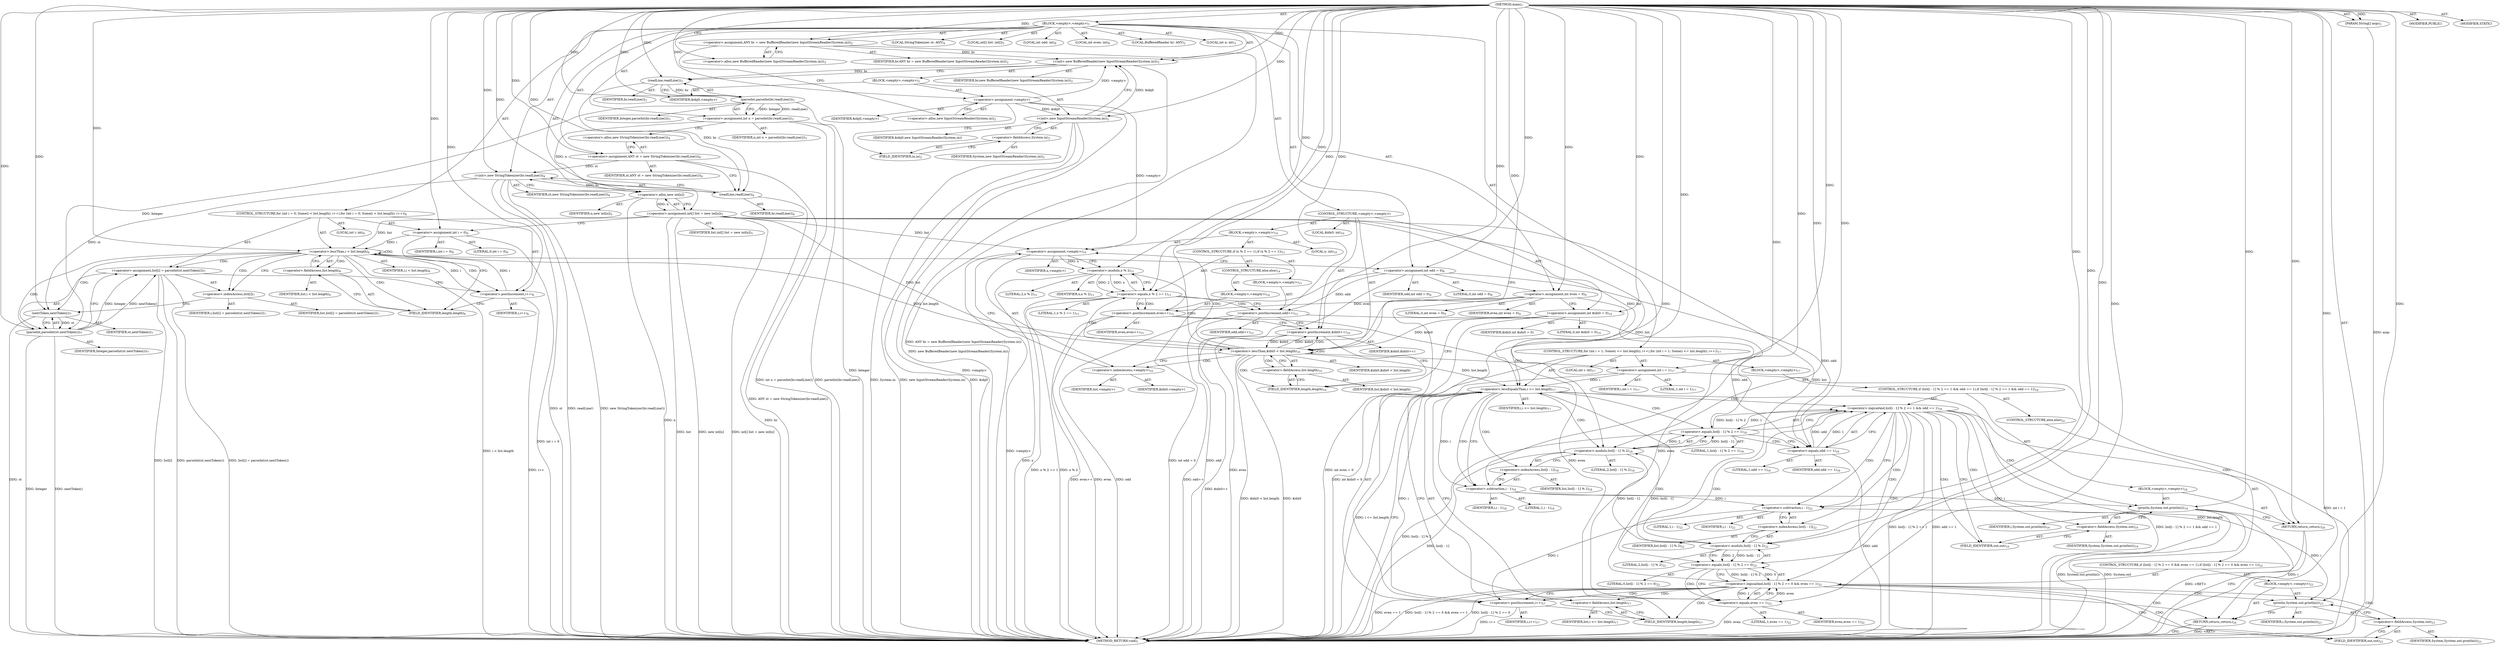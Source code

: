 digraph "main" {  
"21" [label = <(METHOD,main)<SUB>1</SUB>> ]
"22" [label = <(PARAM,String[] args)<SUB>1</SUB>> ]
"23" [label = <(BLOCK,&lt;empty&gt;,&lt;empty&gt;)<SUB>1</SUB>> ]
"4" [label = <(LOCAL,BufferedReader br: ANY)<SUB>2</SUB>> ]
"24" [label = <(&lt;operator&gt;.assignment,ANY br = new BufferedReader(new InputStreamReader(System.in)))<SUB>2</SUB>> ]
"25" [label = <(IDENTIFIER,br,ANY br = new BufferedReader(new InputStreamReader(System.in)))<SUB>2</SUB>> ]
"26" [label = <(&lt;operator&gt;.alloc,new BufferedReader(new InputStreamReader(System.in)))<SUB>2</SUB>> ]
"27" [label = <(&lt;init&gt;,new BufferedReader(new InputStreamReader(System.in)))<SUB>2</SUB>> ]
"3" [label = <(IDENTIFIER,br,new BufferedReader(new InputStreamReader(System.in)))<SUB>2</SUB>> ]
"28" [label = <(BLOCK,&lt;empty&gt;,&lt;empty&gt;)<SUB>2</SUB>> ]
"29" [label = <(&lt;operator&gt;.assignment,&lt;empty&gt;)> ]
"30" [label = <(IDENTIFIER,$obj0,&lt;empty&gt;)> ]
"31" [label = <(&lt;operator&gt;.alloc,new InputStreamReader(System.in))<SUB>2</SUB>> ]
"32" [label = <(&lt;init&gt;,new InputStreamReader(System.in))<SUB>2</SUB>> ]
"33" [label = <(IDENTIFIER,$obj0,new InputStreamReader(System.in))> ]
"34" [label = <(&lt;operator&gt;.fieldAccess,System.in)<SUB>2</SUB>> ]
"35" [label = <(IDENTIFIER,System,new InputStreamReader(System.in))<SUB>2</SUB>> ]
"36" [label = <(FIELD_IDENTIFIER,in,in)<SUB>2</SUB>> ]
"37" [label = <(IDENTIFIER,$obj0,&lt;empty&gt;)> ]
"38" [label = <(LOCAL,int n: int)<SUB>3</SUB>> ]
"39" [label = <(&lt;operator&gt;.assignment,int n = parseInt(br.readLine()))<SUB>3</SUB>> ]
"40" [label = <(IDENTIFIER,n,int n = parseInt(br.readLine()))<SUB>3</SUB>> ]
"41" [label = <(parseInt,parseInt(br.readLine()))<SUB>3</SUB>> ]
"42" [label = <(IDENTIFIER,Integer,parseInt(br.readLine()))<SUB>3</SUB>> ]
"43" [label = <(readLine,readLine())<SUB>3</SUB>> ]
"44" [label = <(IDENTIFIER,br,readLine())<SUB>3</SUB>> ]
"6" [label = <(LOCAL,StringTokenizer st: ANY)<SUB>4</SUB>> ]
"45" [label = <(&lt;operator&gt;.assignment,ANY st = new StringTokenizer(br.readLine()))<SUB>4</SUB>> ]
"46" [label = <(IDENTIFIER,st,ANY st = new StringTokenizer(br.readLine()))<SUB>4</SUB>> ]
"47" [label = <(&lt;operator&gt;.alloc,new StringTokenizer(br.readLine()))<SUB>4</SUB>> ]
"48" [label = <(&lt;init&gt;,new StringTokenizer(br.readLine()))<SUB>4</SUB>> ]
"5" [label = <(IDENTIFIER,st,new StringTokenizer(br.readLine()))<SUB>4</SUB>> ]
"49" [label = <(readLine,readLine())<SUB>4</SUB>> ]
"50" [label = <(IDENTIFIER,br,readLine())<SUB>4</SUB>> ]
"51" [label = <(LOCAL,int[] list: int[])<SUB>5</SUB>> ]
"52" [label = <(&lt;operator&gt;.assignment,int[] list = new int[n])<SUB>5</SUB>> ]
"53" [label = <(IDENTIFIER,list,int[] list = new int[n])<SUB>5</SUB>> ]
"54" [label = <(&lt;operator&gt;.alloc,new int[n])> ]
"55" [label = <(IDENTIFIER,n,new int[n])<SUB>5</SUB>> ]
"56" [label = <(CONTROL_STRUCTURE,for (int i = 0; Some(i &lt; list.length); i++),for (int i = 0; Some(i &lt; list.length); i++))<SUB>6</SUB>> ]
"57" [label = <(LOCAL,int i: int)<SUB>6</SUB>> ]
"58" [label = <(&lt;operator&gt;.assignment,int i = 0)<SUB>6</SUB>> ]
"59" [label = <(IDENTIFIER,i,int i = 0)<SUB>6</SUB>> ]
"60" [label = <(LITERAL,0,int i = 0)<SUB>6</SUB>> ]
"61" [label = <(&lt;operator&gt;.lessThan,i &lt; list.length)<SUB>6</SUB>> ]
"62" [label = <(IDENTIFIER,i,i &lt; list.length)<SUB>6</SUB>> ]
"63" [label = <(&lt;operator&gt;.fieldAccess,list.length)<SUB>6</SUB>> ]
"64" [label = <(IDENTIFIER,list,i &lt; list.length)<SUB>6</SUB>> ]
"65" [label = <(FIELD_IDENTIFIER,length,length)<SUB>6</SUB>> ]
"66" [label = <(&lt;operator&gt;.postIncrement,i++)<SUB>6</SUB>> ]
"67" [label = <(IDENTIFIER,i,i++)<SUB>6</SUB>> ]
"68" [label = <(&lt;operator&gt;.assignment,list[i] = parseInt(st.nextToken()))<SUB>7</SUB>> ]
"69" [label = <(&lt;operator&gt;.indexAccess,list[i])<SUB>7</SUB>> ]
"70" [label = <(IDENTIFIER,list,list[i] = parseInt(st.nextToken()))<SUB>7</SUB>> ]
"71" [label = <(IDENTIFIER,i,list[i] = parseInt(st.nextToken()))<SUB>7</SUB>> ]
"72" [label = <(parseInt,parseInt(st.nextToken()))<SUB>7</SUB>> ]
"73" [label = <(IDENTIFIER,Integer,parseInt(st.nextToken()))<SUB>7</SUB>> ]
"74" [label = <(nextToken,nextToken())<SUB>7</SUB>> ]
"75" [label = <(IDENTIFIER,st,nextToken())<SUB>7</SUB>> ]
"76" [label = <(LOCAL,int odd: int)<SUB>8</SUB>> ]
"77" [label = <(&lt;operator&gt;.assignment,int odd = 0)<SUB>8</SUB>> ]
"78" [label = <(IDENTIFIER,odd,int odd = 0)<SUB>8</SUB>> ]
"79" [label = <(LITERAL,0,int odd = 0)<SUB>8</SUB>> ]
"80" [label = <(LOCAL,int even: int)<SUB>9</SUB>> ]
"81" [label = <(&lt;operator&gt;.assignment,int even = 0)<SUB>9</SUB>> ]
"82" [label = <(IDENTIFIER,even,int even = 0)<SUB>9</SUB>> ]
"83" [label = <(LITERAL,0,int even = 0)<SUB>9</SUB>> ]
"84" [label = <(CONTROL_STRUCTURE,&lt;empty&gt;,&lt;empty&gt;)> ]
"85" [label = <(LOCAL,$idx0: int)<SUB>10</SUB>> ]
"86" [label = <(&lt;operator&gt;.assignment,int $idx0 = 0)<SUB>10</SUB>> ]
"87" [label = <(IDENTIFIER,$idx0,int $idx0 = 0)> ]
"88" [label = <(LITERAL,0,int $idx0 = 0)<SUB>10</SUB>> ]
"89" [label = <(&lt;operator&gt;.lessThan,$idx0 &lt; list.length)<SUB>10</SUB>> ]
"90" [label = <(IDENTIFIER,$idx0,$idx0 &lt; list.length)> ]
"91" [label = <(&lt;operator&gt;.fieldAccess,list.length)<SUB>10</SUB>> ]
"92" [label = <(IDENTIFIER,list,$idx0 &lt; list.length)> ]
"93" [label = <(FIELD_IDENTIFIER,length,length)<SUB>10</SUB>> ]
"94" [label = <(&lt;operator&gt;.postIncrement,$idx0++)<SUB>10</SUB>> ]
"95" [label = <(IDENTIFIER,$idx0,$idx0++)> ]
"96" [label = <(BLOCK,&lt;empty&gt;,&lt;empty&gt;)<SUB>10</SUB>> ]
"97" [label = <(LOCAL,x: int)<SUB>10</SUB>> ]
"98" [label = <(&lt;operator&gt;.assignment,&lt;empty&gt;)<SUB>10</SUB>> ]
"99" [label = <(IDENTIFIER,x,&lt;empty&gt;)> ]
"100" [label = <(&lt;operator&gt;.indexAccess,&lt;empty&gt;)<SUB>10</SUB>> ]
"101" [label = <(IDENTIFIER,list,&lt;empty&gt;)> ]
"102" [label = <(IDENTIFIER,$idx0,&lt;empty&gt;)> ]
"103" [label = <(CONTROL_STRUCTURE,if (x % 2 == 1),if (x % 2 == 1))<SUB>11</SUB>> ]
"104" [label = <(&lt;operator&gt;.equals,x % 2 == 1)<SUB>11</SUB>> ]
"105" [label = <(&lt;operator&gt;.modulo,x % 2)<SUB>11</SUB>> ]
"106" [label = <(IDENTIFIER,x,x % 2)<SUB>11</SUB>> ]
"107" [label = <(LITERAL,2,x % 2)<SUB>11</SUB>> ]
"108" [label = <(LITERAL,1,x % 2 == 1)<SUB>11</SUB>> ]
"109" [label = <(BLOCK,&lt;empty&gt;,&lt;empty&gt;)<SUB>11</SUB>> ]
"110" [label = <(&lt;operator&gt;.postIncrement,odd++)<SUB>12</SUB>> ]
"111" [label = <(IDENTIFIER,odd,odd++)<SUB>12</SUB>> ]
"112" [label = <(CONTROL_STRUCTURE,else,else)<SUB>14</SUB>> ]
"113" [label = <(BLOCK,&lt;empty&gt;,&lt;empty&gt;)<SUB>14</SUB>> ]
"114" [label = <(&lt;operator&gt;.postIncrement,even++)<SUB>15</SUB>> ]
"115" [label = <(IDENTIFIER,even,even++)<SUB>15</SUB>> ]
"116" [label = <(CONTROL_STRUCTURE,for (int i = 1; Some(i &lt;= list.length); i++),for (int i = 1; Some(i &lt;= list.length); i++))<SUB>17</SUB>> ]
"117" [label = <(LOCAL,int i: int)<SUB>17</SUB>> ]
"118" [label = <(&lt;operator&gt;.assignment,int i = 1)<SUB>17</SUB>> ]
"119" [label = <(IDENTIFIER,i,int i = 1)<SUB>17</SUB>> ]
"120" [label = <(LITERAL,1,int i = 1)<SUB>17</SUB>> ]
"121" [label = <(&lt;operator&gt;.lessEqualsThan,i &lt;= list.length)<SUB>17</SUB>> ]
"122" [label = <(IDENTIFIER,i,i &lt;= list.length)<SUB>17</SUB>> ]
"123" [label = <(&lt;operator&gt;.fieldAccess,list.length)<SUB>17</SUB>> ]
"124" [label = <(IDENTIFIER,list,i &lt;= list.length)<SUB>17</SUB>> ]
"125" [label = <(FIELD_IDENTIFIER,length,length)<SUB>17</SUB>> ]
"126" [label = <(&lt;operator&gt;.postIncrement,i++)<SUB>17</SUB>> ]
"127" [label = <(IDENTIFIER,i,i++)<SUB>17</SUB>> ]
"128" [label = <(BLOCK,&lt;empty&gt;,&lt;empty&gt;)<SUB>17</SUB>> ]
"129" [label = <(CONTROL_STRUCTURE,if (list[i - 1] % 2 == 1 &amp;&amp; odd == 1),if (list[i - 1] % 2 == 1 &amp;&amp; odd == 1))<SUB>18</SUB>> ]
"130" [label = <(&lt;operator&gt;.logicalAnd,list[i - 1] % 2 == 1 &amp;&amp; odd == 1)<SUB>18</SUB>> ]
"131" [label = <(&lt;operator&gt;.equals,list[i - 1] % 2 == 1)<SUB>18</SUB>> ]
"132" [label = <(&lt;operator&gt;.modulo,list[i - 1] % 2)<SUB>18</SUB>> ]
"133" [label = <(&lt;operator&gt;.indexAccess,list[i - 1])<SUB>18</SUB>> ]
"134" [label = <(IDENTIFIER,list,list[i - 1] % 2)<SUB>18</SUB>> ]
"135" [label = <(&lt;operator&gt;.subtraction,i - 1)<SUB>18</SUB>> ]
"136" [label = <(IDENTIFIER,i,i - 1)<SUB>18</SUB>> ]
"137" [label = <(LITERAL,1,i - 1)<SUB>18</SUB>> ]
"138" [label = <(LITERAL,2,list[i - 1] % 2)<SUB>18</SUB>> ]
"139" [label = <(LITERAL,1,list[i - 1] % 2 == 1)<SUB>18</SUB>> ]
"140" [label = <(&lt;operator&gt;.equals,odd == 1)<SUB>18</SUB>> ]
"141" [label = <(IDENTIFIER,odd,odd == 1)<SUB>18</SUB>> ]
"142" [label = <(LITERAL,1,odd == 1)<SUB>18</SUB>> ]
"143" [label = <(BLOCK,&lt;empty&gt;,&lt;empty&gt;)<SUB>18</SUB>> ]
"144" [label = <(println,System.out.println(i))<SUB>19</SUB>> ]
"145" [label = <(&lt;operator&gt;.fieldAccess,System.out)<SUB>19</SUB>> ]
"146" [label = <(IDENTIFIER,System,System.out.println(i))<SUB>19</SUB>> ]
"147" [label = <(FIELD_IDENTIFIER,out,out)<SUB>19</SUB>> ]
"148" [label = <(IDENTIFIER,i,System.out.println(i))<SUB>19</SUB>> ]
"149" [label = <(RETURN,return;,return;)<SUB>20</SUB>> ]
"150" [label = <(CONTROL_STRUCTURE,else,else)<SUB>22</SUB>> ]
"151" [label = <(CONTROL_STRUCTURE,if (list[i - 1] % 2 == 0 &amp;&amp; even == 1),if (list[i - 1] % 2 == 0 &amp;&amp; even == 1))<SUB>22</SUB>> ]
"152" [label = <(&lt;operator&gt;.logicalAnd,list[i - 1] % 2 == 0 &amp;&amp; even == 1)<SUB>22</SUB>> ]
"153" [label = <(&lt;operator&gt;.equals,list[i - 1] % 2 == 0)<SUB>22</SUB>> ]
"154" [label = <(&lt;operator&gt;.modulo,list[i - 1] % 2)<SUB>22</SUB>> ]
"155" [label = <(&lt;operator&gt;.indexAccess,list[i - 1])<SUB>22</SUB>> ]
"156" [label = <(IDENTIFIER,list,list[i - 1] % 2)<SUB>22</SUB>> ]
"157" [label = <(&lt;operator&gt;.subtraction,i - 1)<SUB>22</SUB>> ]
"158" [label = <(IDENTIFIER,i,i - 1)<SUB>22</SUB>> ]
"159" [label = <(LITERAL,1,i - 1)<SUB>22</SUB>> ]
"160" [label = <(LITERAL,2,list[i - 1] % 2)<SUB>22</SUB>> ]
"161" [label = <(LITERAL,0,list[i - 1] % 2 == 0)<SUB>22</SUB>> ]
"162" [label = <(&lt;operator&gt;.equals,even == 1)<SUB>22</SUB>> ]
"163" [label = <(IDENTIFIER,even,even == 1)<SUB>22</SUB>> ]
"164" [label = <(LITERAL,1,even == 1)<SUB>22</SUB>> ]
"165" [label = <(BLOCK,&lt;empty&gt;,&lt;empty&gt;)<SUB>22</SUB>> ]
"166" [label = <(println,System.out.println(i))<SUB>23</SUB>> ]
"167" [label = <(&lt;operator&gt;.fieldAccess,System.out)<SUB>23</SUB>> ]
"168" [label = <(IDENTIFIER,System,System.out.println(i))<SUB>23</SUB>> ]
"169" [label = <(FIELD_IDENTIFIER,out,out)<SUB>23</SUB>> ]
"170" [label = <(IDENTIFIER,i,System.out.println(i))<SUB>23</SUB>> ]
"171" [label = <(RETURN,return;,return;)<SUB>24</SUB>> ]
"172" [label = <(MODIFIER,PUBLIC)> ]
"173" [label = <(MODIFIER,STATIC)> ]
"174" [label = <(METHOD_RETURN,void)<SUB>1</SUB>> ]
  "21" -> "22"  [ label = "AST: "] 
  "21" -> "23"  [ label = "AST: "] 
  "21" -> "172"  [ label = "AST: "] 
  "21" -> "173"  [ label = "AST: "] 
  "21" -> "174"  [ label = "AST: "] 
  "23" -> "4"  [ label = "AST: "] 
  "23" -> "24"  [ label = "AST: "] 
  "23" -> "27"  [ label = "AST: "] 
  "23" -> "38"  [ label = "AST: "] 
  "23" -> "39"  [ label = "AST: "] 
  "23" -> "6"  [ label = "AST: "] 
  "23" -> "45"  [ label = "AST: "] 
  "23" -> "48"  [ label = "AST: "] 
  "23" -> "51"  [ label = "AST: "] 
  "23" -> "52"  [ label = "AST: "] 
  "23" -> "56"  [ label = "AST: "] 
  "23" -> "76"  [ label = "AST: "] 
  "23" -> "77"  [ label = "AST: "] 
  "23" -> "80"  [ label = "AST: "] 
  "23" -> "81"  [ label = "AST: "] 
  "23" -> "84"  [ label = "AST: "] 
  "23" -> "116"  [ label = "AST: "] 
  "24" -> "25"  [ label = "AST: "] 
  "24" -> "26"  [ label = "AST: "] 
  "27" -> "3"  [ label = "AST: "] 
  "27" -> "28"  [ label = "AST: "] 
  "28" -> "29"  [ label = "AST: "] 
  "28" -> "32"  [ label = "AST: "] 
  "28" -> "37"  [ label = "AST: "] 
  "29" -> "30"  [ label = "AST: "] 
  "29" -> "31"  [ label = "AST: "] 
  "32" -> "33"  [ label = "AST: "] 
  "32" -> "34"  [ label = "AST: "] 
  "34" -> "35"  [ label = "AST: "] 
  "34" -> "36"  [ label = "AST: "] 
  "39" -> "40"  [ label = "AST: "] 
  "39" -> "41"  [ label = "AST: "] 
  "41" -> "42"  [ label = "AST: "] 
  "41" -> "43"  [ label = "AST: "] 
  "43" -> "44"  [ label = "AST: "] 
  "45" -> "46"  [ label = "AST: "] 
  "45" -> "47"  [ label = "AST: "] 
  "48" -> "5"  [ label = "AST: "] 
  "48" -> "49"  [ label = "AST: "] 
  "49" -> "50"  [ label = "AST: "] 
  "52" -> "53"  [ label = "AST: "] 
  "52" -> "54"  [ label = "AST: "] 
  "54" -> "55"  [ label = "AST: "] 
  "56" -> "57"  [ label = "AST: "] 
  "56" -> "58"  [ label = "AST: "] 
  "56" -> "61"  [ label = "AST: "] 
  "56" -> "66"  [ label = "AST: "] 
  "56" -> "68"  [ label = "AST: "] 
  "58" -> "59"  [ label = "AST: "] 
  "58" -> "60"  [ label = "AST: "] 
  "61" -> "62"  [ label = "AST: "] 
  "61" -> "63"  [ label = "AST: "] 
  "63" -> "64"  [ label = "AST: "] 
  "63" -> "65"  [ label = "AST: "] 
  "66" -> "67"  [ label = "AST: "] 
  "68" -> "69"  [ label = "AST: "] 
  "68" -> "72"  [ label = "AST: "] 
  "69" -> "70"  [ label = "AST: "] 
  "69" -> "71"  [ label = "AST: "] 
  "72" -> "73"  [ label = "AST: "] 
  "72" -> "74"  [ label = "AST: "] 
  "74" -> "75"  [ label = "AST: "] 
  "77" -> "78"  [ label = "AST: "] 
  "77" -> "79"  [ label = "AST: "] 
  "81" -> "82"  [ label = "AST: "] 
  "81" -> "83"  [ label = "AST: "] 
  "84" -> "85"  [ label = "AST: "] 
  "84" -> "86"  [ label = "AST: "] 
  "84" -> "89"  [ label = "AST: "] 
  "84" -> "94"  [ label = "AST: "] 
  "84" -> "96"  [ label = "AST: "] 
  "86" -> "87"  [ label = "AST: "] 
  "86" -> "88"  [ label = "AST: "] 
  "89" -> "90"  [ label = "AST: "] 
  "89" -> "91"  [ label = "AST: "] 
  "91" -> "92"  [ label = "AST: "] 
  "91" -> "93"  [ label = "AST: "] 
  "94" -> "95"  [ label = "AST: "] 
  "96" -> "97"  [ label = "AST: "] 
  "96" -> "98"  [ label = "AST: "] 
  "96" -> "103"  [ label = "AST: "] 
  "98" -> "99"  [ label = "AST: "] 
  "98" -> "100"  [ label = "AST: "] 
  "100" -> "101"  [ label = "AST: "] 
  "100" -> "102"  [ label = "AST: "] 
  "103" -> "104"  [ label = "AST: "] 
  "103" -> "109"  [ label = "AST: "] 
  "103" -> "112"  [ label = "AST: "] 
  "104" -> "105"  [ label = "AST: "] 
  "104" -> "108"  [ label = "AST: "] 
  "105" -> "106"  [ label = "AST: "] 
  "105" -> "107"  [ label = "AST: "] 
  "109" -> "110"  [ label = "AST: "] 
  "110" -> "111"  [ label = "AST: "] 
  "112" -> "113"  [ label = "AST: "] 
  "113" -> "114"  [ label = "AST: "] 
  "114" -> "115"  [ label = "AST: "] 
  "116" -> "117"  [ label = "AST: "] 
  "116" -> "118"  [ label = "AST: "] 
  "116" -> "121"  [ label = "AST: "] 
  "116" -> "126"  [ label = "AST: "] 
  "116" -> "128"  [ label = "AST: "] 
  "118" -> "119"  [ label = "AST: "] 
  "118" -> "120"  [ label = "AST: "] 
  "121" -> "122"  [ label = "AST: "] 
  "121" -> "123"  [ label = "AST: "] 
  "123" -> "124"  [ label = "AST: "] 
  "123" -> "125"  [ label = "AST: "] 
  "126" -> "127"  [ label = "AST: "] 
  "128" -> "129"  [ label = "AST: "] 
  "129" -> "130"  [ label = "AST: "] 
  "129" -> "143"  [ label = "AST: "] 
  "129" -> "150"  [ label = "AST: "] 
  "130" -> "131"  [ label = "AST: "] 
  "130" -> "140"  [ label = "AST: "] 
  "131" -> "132"  [ label = "AST: "] 
  "131" -> "139"  [ label = "AST: "] 
  "132" -> "133"  [ label = "AST: "] 
  "132" -> "138"  [ label = "AST: "] 
  "133" -> "134"  [ label = "AST: "] 
  "133" -> "135"  [ label = "AST: "] 
  "135" -> "136"  [ label = "AST: "] 
  "135" -> "137"  [ label = "AST: "] 
  "140" -> "141"  [ label = "AST: "] 
  "140" -> "142"  [ label = "AST: "] 
  "143" -> "144"  [ label = "AST: "] 
  "143" -> "149"  [ label = "AST: "] 
  "144" -> "145"  [ label = "AST: "] 
  "144" -> "148"  [ label = "AST: "] 
  "145" -> "146"  [ label = "AST: "] 
  "145" -> "147"  [ label = "AST: "] 
  "150" -> "151"  [ label = "AST: "] 
  "151" -> "152"  [ label = "AST: "] 
  "151" -> "165"  [ label = "AST: "] 
  "152" -> "153"  [ label = "AST: "] 
  "152" -> "162"  [ label = "AST: "] 
  "153" -> "154"  [ label = "AST: "] 
  "153" -> "161"  [ label = "AST: "] 
  "154" -> "155"  [ label = "AST: "] 
  "154" -> "160"  [ label = "AST: "] 
  "155" -> "156"  [ label = "AST: "] 
  "155" -> "157"  [ label = "AST: "] 
  "157" -> "158"  [ label = "AST: "] 
  "157" -> "159"  [ label = "AST: "] 
  "162" -> "163"  [ label = "AST: "] 
  "162" -> "164"  [ label = "AST: "] 
  "165" -> "166"  [ label = "AST: "] 
  "165" -> "171"  [ label = "AST: "] 
  "166" -> "167"  [ label = "AST: "] 
  "166" -> "170"  [ label = "AST: "] 
  "167" -> "168"  [ label = "AST: "] 
  "167" -> "169"  [ label = "AST: "] 
  "24" -> "31"  [ label = "CFG: "] 
  "27" -> "43"  [ label = "CFG: "] 
  "39" -> "47"  [ label = "CFG: "] 
  "45" -> "49"  [ label = "CFG: "] 
  "48" -> "54"  [ label = "CFG: "] 
  "52" -> "58"  [ label = "CFG: "] 
  "77" -> "81"  [ label = "CFG: "] 
  "81" -> "86"  [ label = "CFG: "] 
  "26" -> "24"  [ label = "CFG: "] 
  "41" -> "39"  [ label = "CFG: "] 
  "47" -> "45"  [ label = "CFG: "] 
  "49" -> "48"  [ label = "CFG: "] 
  "54" -> "52"  [ label = "CFG: "] 
  "58" -> "65"  [ label = "CFG: "] 
  "61" -> "69"  [ label = "CFG: "] 
  "61" -> "77"  [ label = "CFG: "] 
  "66" -> "65"  [ label = "CFG: "] 
  "68" -> "66"  [ label = "CFG: "] 
  "86" -> "93"  [ label = "CFG: "] 
  "89" -> "100"  [ label = "CFG: "] 
  "89" -> "118"  [ label = "CFG: "] 
  "94" -> "93"  [ label = "CFG: "] 
  "118" -> "125"  [ label = "CFG: "] 
  "121" -> "174"  [ label = "CFG: "] 
  "121" -> "135"  [ label = "CFG: "] 
  "126" -> "125"  [ label = "CFG: "] 
  "29" -> "36"  [ label = "CFG: "] 
  "32" -> "27"  [ label = "CFG: "] 
  "43" -> "41"  [ label = "CFG: "] 
  "63" -> "61"  [ label = "CFG: "] 
  "69" -> "74"  [ label = "CFG: "] 
  "72" -> "68"  [ label = "CFG: "] 
  "91" -> "89"  [ label = "CFG: "] 
  "98" -> "105"  [ label = "CFG: "] 
  "123" -> "121"  [ label = "CFG: "] 
  "31" -> "29"  [ label = "CFG: "] 
  "34" -> "32"  [ label = "CFG: "] 
  "65" -> "63"  [ label = "CFG: "] 
  "74" -> "72"  [ label = "CFG: "] 
  "93" -> "91"  [ label = "CFG: "] 
  "100" -> "98"  [ label = "CFG: "] 
  "104" -> "110"  [ label = "CFG: "] 
  "104" -> "114"  [ label = "CFG: "] 
  "125" -> "123"  [ label = "CFG: "] 
  "130" -> "147"  [ label = "CFG: "] 
  "130" -> "157"  [ label = "CFG: "] 
  "36" -> "34"  [ label = "CFG: "] 
  "105" -> "104"  [ label = "CFG: "] 
  "110" -> "94"  [ label = "CFG: "] 
  "131" -> "130"  [ label = "CFG: "] 
  "131" -> "140"  [ label = "CFG: "] 
  "140" -> "130"  [ label = "CFG: "] 
  "144" -> "149"  [ label = "CFG: "] 
  "149" -> "174"  [ label = "CFG: "] 
  "114" -> "94"  [ label = "CFG: "] 
  "132" -> "131"  [ label = "CFG: "] 
  "145" -> "144"  [ label = "CFG: "] 
  "152" -> "169"  [ label = "CFG: "] 
  "152" -> "126"  [ label = "CFG: "] 
  "133" -> "132"  [ label = "CFG: "] 
  "147" -> "145"  [ label = "CFG: "] 
  "153" -> "152"  [ label = "CFG: "] 
  "153" -> "162"  [ label = "CFG: "] 
  "162" -> "152"  [ label = "CFG: "] 
  "166" -> "171"  [ label = "CFG: "] 
  "171" -> "174"  [ label = "CFG: "] 
  "135" -> "133"  [ label = "CFG: "] 
  "154" -> "153"  [ label = "CFG: "] 
  "167" -> "166"  [ label = "CFG: "] 
  "155" -> "154"  [ label = "CFG: "] 
  "169" -> "167"  [ label = "CFG: "] 
  "157" -> "155"  [ label = "CFG: "] 
  "21" -> "26"  [ label = "CFG: "] 
  "171" -> "174"  [ label = "DDG: &lt;RET&gt;"] 
  "149" -> "174"  [ label = "DDG: &lt;RET&gt;"] 
  "22" -> "174"  [ label = "DDG: args"] 
  "24" -> "174"  [ label = "DDG: ANY br = new BufferedReader(new InputStreamReader(System.in))"] 
  "29" -> "174"  [ label = "DDG: &lt;empty&gt;"] 
  "32" -> "174"  [ label = "DDG: $obj0"] 
  "32" -> "174"  [ label = "DDG: System.in"] 
  "32" -> "174"  [ label = "DDG: new InputStreamReader(System.in)"] 
  "27" -> "174"  [ label = "DDG: new BufferedReader(new InputStreamReader(System.in))"] 
  "41" -> "174"  [ label = "DDG: Integer"] 
  "39" -> "174"  [ label = "DDG: parseInt(br.readLine())"] 
  "39" -> "174"  [ label = "DDG: int n = parseInt(br.readLine())"] 
  "45" -> "174"  [ label = "DDG: ANY st = new StringTokenizer(br.readLine())"] 
  "48" -> "174"  [ label = "DDG: st"] 
  "49" -> "174"  [ label = "DDG: br"] 
  "48" -> "174"  [ label = "DDG: readLine()"] 
  "48" -> "174"  [ label = "DDG: new StringTokenizer(br.readLine())"] 
  "52" -> "174"  [ label = "DDG: list"] 
  "54" -> "174"  [ label = "DDG: n"] 
  "52" -> "174"  [ label = "DDG: new int[n]"] 
  "52" -> "174"  [ label = "DDG: int[] list = new int[n]"] 
  "58" -> "174"  [ label = "DDG: int i = 0"] 
  "61" -> "174"  [ label = "DDG: i &lt; list.length"] 
  "77" -> "174"  [ label = "DDG: odd"] 
  "77" -> "174"  [ label = "DDG: int odd = 0"] 
  "81" -> "174"  [ label = "DDG: even"] 
  "81" -> "174"  [ label = "DDG: int even = 0"] 
  "86" -> "174"  [ label = "DDG: int $idx0 = 0"] 
  "89" -> "174"  [ label = "DDG: $idx0"] 
  "89" -> "174"  [ label = "DDG: $idx0 &lt; list.length"] 
  "118" -> "174"  [ label = "DDG: int i = 1"] 
  "121" -> "174"  [ label = "DDG: list.length"] 
  "121" -> "174"  [ label = "DDG: i &lt;= list.length"] 
  "132" -> "174"  [ label = "DDG: list[i - 1]"] 
  "131" -> "174"  [ label = "DDG: list[i - 1] % 2"] 
  "130" -> "174"  [ label = "DDG: list[i - 1] % 2 == 1"] 
  "140" -> "174"  [ label = "DDG: odd"] 
  "130" -> "174"  [ label = "DDG: odd == 1"] 
  "130" -> "174"  [ label = "DDG: list[i - 1] % 2 == 1 &amp;&amp; odd == 1"] 
  "152" -> "174"  [ label = "DDG: list[i - 1] % 2 == 0"] 
  "162" -> "174"  [ label = "DDG: even"] 
  "152" -> "174"  [ label = "DDG: even == 1"] 
  "152" -> "174"  [ label = "DDG: list[i - 1] % 2 == 0 &amp;&amp; even == 1"] 
  "126" -> "174"  [ label = "DDG: i++"] 
  "144" -> "174"  [ label = "DDG: System.out"] 
  "144" -> "174"  [ label = "DDG: i"] 
  "144" -> "174"  [ label = "DDG: System.out.println(i)"] 
  "98" -> "174"  [ label = "DDG: &lt;empty&gt;"] 
  "105" -> "174"  [ label = "DDG: x"] 
  "104" -> "174"  [ label = "DDG: x % 2"] 
  "104" -> "174"  [ label = "DDG: x % 2 == 1"] 
  "114" -> "174"  [ label = "DDG: even"] 
  "114" -> "174"  [ label = "DDG: even++"] 
  "110" -> "174"  [ label = "DDG: odd"] 
  "110" -> "174"  [ label = "DDG: odd++"] 
  "94" -> "174"  [ label = "DDG: $idx0++"] 
  "68" -> "174"  [ label = "DDG: list[i]"] 
  "72" -> "174"  [ label = "DDG: Integer"] 
  "74" -> "174"  [ label = "DDG: st"] 
  "72" -> "174"  [ label = "DDG: nextToken()"] 
  "68" -> "174"  [ label = "DDG: parseInt(st.nextToken())"] 
  "68" -> "174"  [ label = "DDG: list[i] = parseInt(st.nextToken())"] 
  "66" -> "174"  [ label = "DDG: i++"] 
  "21" -> "22"  [ label = "DDG: "] 
  "21" -> "24"  [ label = "DDG: "] 
  "41" -> "39"  [ label = "DDG: Integer"] 
  "41" -> "39"  [ label = "DDG: readLine()"] 
  "21" -> "45"  [ label = "DDG: "] 
  "54" -> "52"  [ label = "DDG: n"] 
  "21" -> "77"  [ label = "DDG: "] 
  "21" -> "81"  [ label = "DDG: "] 
  "24" -> "27"  [ label = "DDG: br"] 
  "21" -> "27"  [ label = "DDG: "] 
  "29" -> "27"  [ label = "DDG: &lt;empty&gt;"] 
  "32" -> "27"  [ label = "DDG: $obj0"] 
  "45" -> "48"  [ label = "DDG: st"] 
  "21" -> "48"  [ label = "DDG: "] 
  "49" -> "48"  [ label = "DDG: br"] 
  "21" -> "58"  [ label = "DDG: "] 
  "72" -> "68"  [ label = "DDG: Integer"] 
  "72" -> "68"  [ label = "DDG: nextToken()"] 
  "21" -> "86"  [ label = "DDG: "] 
  "21" -> "118"  [ label = "DDG: "] 
  "21" -> "29"  [ label = "DDG: "] 
  "21" -> "37"  [ label = "DDG: "] 
  "21" -> "41"  [ label = "DDG: "] 
  "43" -> "41"  [ label = "DDG: br"] 
  "43" -> "49"  [ label = "DDG: br"] 
  "21" -> "49"  [ label = "DDG: "] 
  "39" -> "54"  [ label = "DDG: n"] 
  "21" -> "54"  [ label = "DDG: "] 
  "58" -> "61"  [ label = "DDG: i"] 
  "66" -> "61"  [ label = "DDG: i"] 
  "21" -> "61"  [ label = "DDG: "] 
  "52" -> "61"  [ label = "DDG: list"] 
  "61" -> "66"  [ label = "DDG: i"] 
  "21" -> "66"  [ label = "DDG: "] 
  "86" -> "89"  [ label = "DDG: $idx0"] 
  "94" -> "89"  [ label = "DDG: $idx0"] 
  "21" -> "89"  [ label = "DDG: "] 
  "52" -> "89"  [ label = "DDG: list"] 
  "61" -> "89"  [ label = "DDG: list.length"] 
  "89" -> "94"  [ label = "DDG: $idx0"] 
  "21" -> "94"  [ label = "DDG: "] 
  "29" -> "98"  [ label = "DDG: &lt;empty&gt;"] 
  "52" -> "98"  [ label = "DDG: list"] 
  "118" -> "121"  [ label = "DDG: i"] 
  "126" -> "121"  [ label = "DDG: i"] 
  "21" -> "121"  [ label = "DDG: "] 
  "52" -> "121"  [ label = "DDG: list"] 
  "89" -> "121"  [ label = "DDG: list.length"] 
  "157" -> "126"  [ label = "DDG: i"] 
  "21" -> "126"  [ label = "DDG: "] 
  "29" -> "32"  [ label = "DDG: $obj0"] 
  "21" -> "32"  [ label = "DDG: "] 
  "27" -> "43"  [ label = "DDG: br"] 
  "21" -> "43"  [ label = "DDG: "] 
  "41" -> "72"  [ label = "DDG: Integer"] 
  "21" -> "72"  [ label = "DDG: "] 
  "74" -> "72"  [ label = "DDG: st"] 
  "48" -> "74"  [ label = "DDG: st"] 
  "21" -> "74"  [ label = "DDG: "] 
  "105" -> "104"  [ label = "DDG: x"] 
  "105" -> "104"  [ label = "DDG: 2"] 
  "21" -> "104"  [ label = "DDG: "] 
  "131" -> "130"  [ label = "DDG: list[i - 1] % 2"] 
  "131" -> "130"  [ label = "DDG: 1"] 
  "140" -> "130"  [ label = "DDG: odd"] 
  "140" -> "130"  [ label = "DDG: 1"] 
  "21" -> "149"  [ label = "DDG: "] 
  "98" -> "105"  [ label = "DDG: x"] 
  "21" -> "105"  [ label = "DDG: "] 
  "77" -> "110"  [ label = "DDG: odd"] 
  "21" -> "110"  [ label = "DDG: "] 
  "132" -> "131"  [ label = "DDG: list[i - 1]"] 
  "132" -> "131"  [ label = "DDG: 2"] 
  "21" -> "131"  [ label = "DDG: "] 
  "77" -> "140"  [ label = "DDG: odd"] 
  "110" -> "140"  [ label = "DDG: odd"] 
  "21" -> "140"  [ label = "DDG: "] 
  "135" -> "144"  [ label = "DDG: i"] 
  "21" -> "144"  [ label = "DDG: "] 
  "81" -> "114"  [ label = "DDG: even"] 
  "21" -> "114"  [ label = "DDG: "] 
  "52" -> "132"  [ label = "DDG: list"] 
  "154" -> "132"  [ label = "DDG: list[i - 1]"] 
  "21" -> "132"  [ label = "DDG: "] 
  "153" -> "152"  [ label = "DDG: list[i - 1] % 2"] 
  "153" -> "152"  [ label = "DDG: 0"] 
  "162" -> "152"  [ label = "DDG: even"] 
  "162" -> "152"  [ label = "DDG: 1"] 
  "21" -> "171"  [ label = "DDG: "] 
  "154" -> "153"  [ label = "DDG: list[i - 1]"] 
  "154" -> "153"  [ label = "DDG: 2"] 
  "21" -> "153"  [ label = "DDG: "] 
  "81" -> "162"  [ label = "DDG: even"] 
  "114" -> "162"  [ label = "DDG: even"] 
  "21" -> "162"  [ label = "DDG: "] 
  "157" -> "166"  [ label = "DDG: i"] 
  "21" -> "166"  [ label = "DDG: "] 
  "121" -> "135"  [ label = "DDG: i"] 
  "21" -> "135"  [ label = "DDG: "] 
  "52" -> "154"  [ label = "DDG: list"] 
  "132" -> "154"  [ label = "DDG: list[i - 1]"] 
  "21" -> "154"  [ label = "DDG: "] 
  "135" -> "157"  [ label = "DDG: i"] 
  "21" -> "157"  [ label = "DDG: "] 
  "61" -> "68"  [ label = "CDG: "] 
  "61" -> "66"  [ label = "CDG: "] 
  "61" -> "72"  [ label = "CDG: "] 
  "61" -> "69"  [ label = "CDG: "] 
  "61" -> "74"  [ label = "CDG: "] 
  "61" -> "65"  [ label = "CDG: "] 
  "61" -> "61"  [ label = "CDG: "] 
  "61" -> "63"  [ label = "CDG: "] 
  "89" -> "94"  [ label = "CDG: "] 
  "89" -> "89"  [ label = "CDG: "] 
  "89" -> "98"  [ label = "CDG: "] 
  "89" -> "104"  [ label = "CDG: "] 
  "89" -> "91"  [ label = "CDG: "] 
  "89" -> "93"  [ label = "CDG: "] 
  "89" -> "105"  [ label = "CDG: "] 
  "89" -> "100"  [ label = "CDG: "] 
  "121" -> "131"  [ label = "CDG: "] 
  "121" -> "132"  [ label = "CDG: "] 
  "121" -> "130"  [ label = "CDG: "] 
  "121" -> "135"  [ label = "CDG: "] 
  "121" -> "133"  [ label = "CDG: "] 
  "104" -> "114"  [ label = "CDG: "] 
  "104" -> "110"  [ label = "CDG: "] 
  "130" -> "154"  [ label = "CDG: "] 
  "130" -> "145"  [ label = "CDG: "] 
  "130" -> "149"  [ label = "CDG: "] 
  "130" -> "153"  [ label = "CDG: "] 
  "130" -> "157"  [ label = "CDG: "] 
  "130" -> "144"  [ label = "CDG: "] 
  "130" -> "152"  [ label = "CDG: "] 
  "130" -> "147"  [ label = "CDG: "] 
  "130" -> "155"  [ label = "CDG: "] 
  "131" -> "140"  [ label = "CDG: "] 
  "152" -> "167"  [ label = "CDG: "] 
  "152" -> "169"  [ label = "CDG: "] 
  "152" -> "166"  [ label = "CDG: "] 
  "152" -> "121"  [ label = "CDG: "] 
  "152" -> "123"  [ label = "CDG: "] 
  "152" -> "126"  [ label = "CDG: "] 
  "152" -> "125"  [ label = "CDG: "] 
  "152" -> "171"  [ label = "CDG: "] 
  "153" -> "162"  [ label = "CDG: "] 
}
